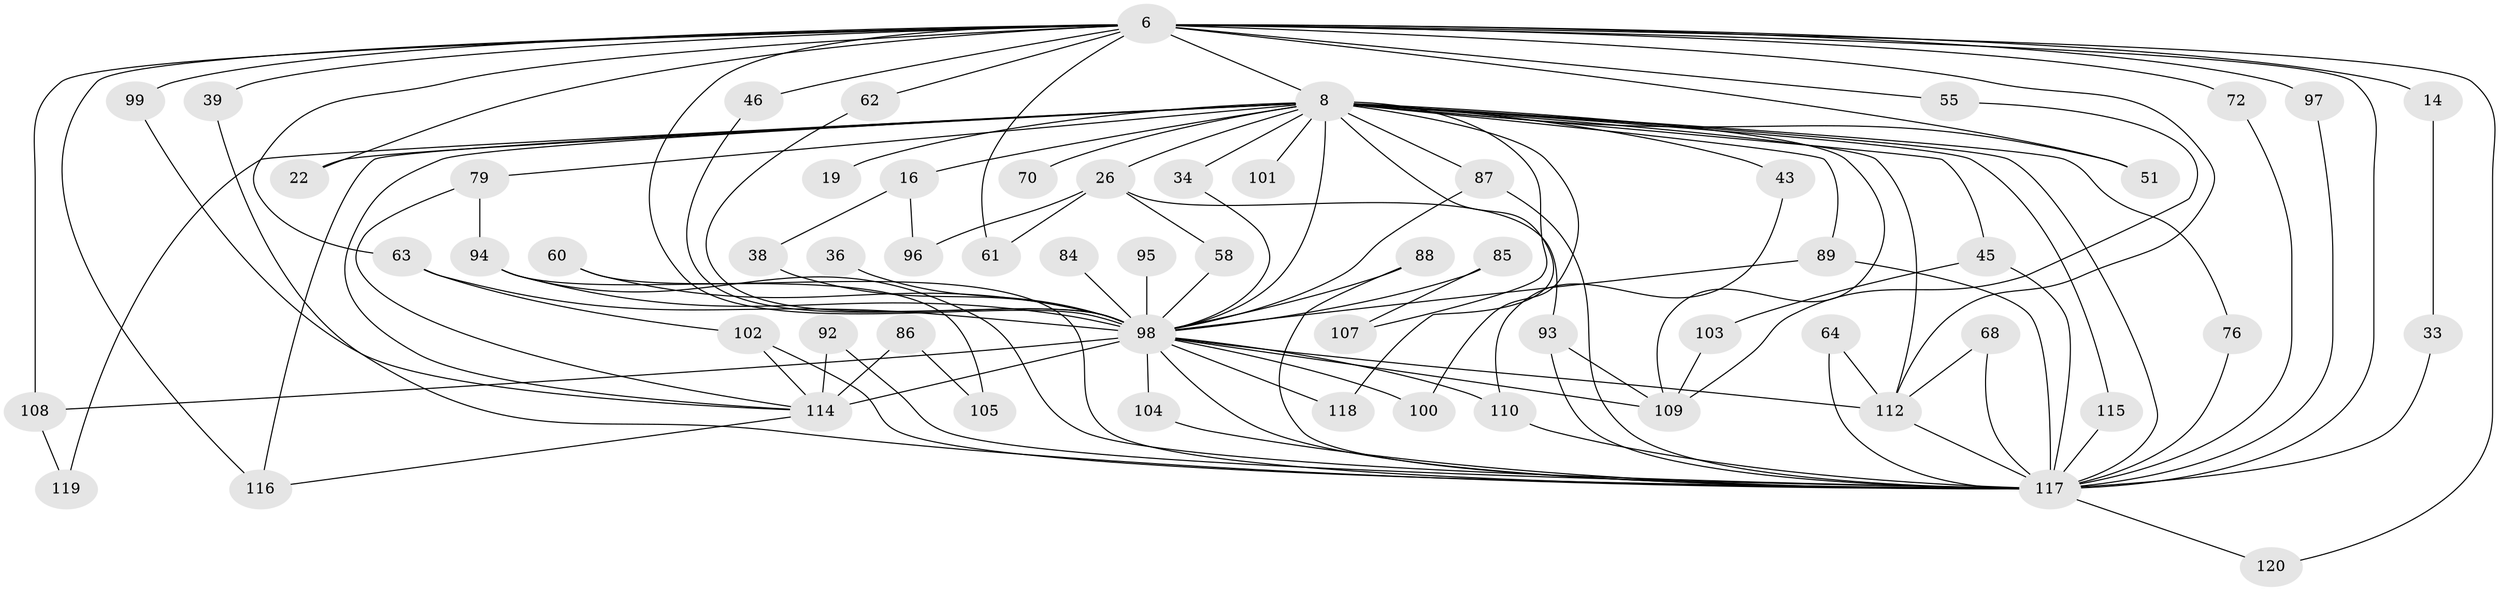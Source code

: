 // original degree distribution, {13: 0.008333333333333333, 24: 0.016666666666666666, 29: 0.008333333333333333, 34: 0.008333333333333333, 17: 0.008333333333333333, 18: 0.008333333333333333, 26: 0.008333333333333333, 22: 0.008333333333333333, 23: 0.008333333333333333, 6: 0.008333333333333333, 3: 0.2833333333333333, 7: 0.016666666666666666, 4: 0.058333333333333334, 2: 0.5, 5: 0.05}
// Generated by graph-tools (version 1.1) at 2025/46/03/09/25 04:46:25]
// undirected, 60 vertices, 115 edges
graph export_dot {
graph [start="1"]
  node [color=gray90,style=filled];
  6 [super="+5+1"];
  8 [super="+4"];
  14;
  16;
  19;
  22;
  26 [super="+24"];
  33;
  34;
  36;
  38;
  39;
  43;
  45 [super="+41+35"];
  46;
  51;
  55;
  58;
  60;
  61;
  62;
  63 [super="+27"];
  64;
  68;
  70;
  72;
  76;
  79 [super="+56"];
  84 [super="+37"];
  85;
  86;
  87 [super="+20+75"];
  88;
  89 [super="+29+74"];
  92;
  93 [super="+82"];
  94 [super="+57+73"];
  95;
  96;
  97;
  98 [super="+32+7"];
  99;
  100 [super="+65"];
  101;
  102;
  103;
  104 [super="+40"];
  105;
  107;
  108 [super="+71"];
  109 [super="+69+78"];
  110 [super="+81"];
  112 [super="+91+111"];
  114 [super="+30+83"];
  115 [super="+59+113"];
  116 [super="+42"];
  117 [super="+80+90+10+106"];
  118;
  119;
  120;
  6 -- 8 [weight=6];
  6 -- 14 [weight=2];
  6 -- 39;
  6 -- 46;
  6 -- 55;
  6 -- 62;
  6 -- 72;
  6 -- 97;
  6 -- 98 [weight=12];
  6 -- 99;
  6 -- 116;
  6 -- 63;
  6 -- 51;
  6 -- 22;
  6 -- 120;
  6 -- 61;
  6 -- 108;
  6 -- 117 [weight=7];
  6 -- 112;
  8 -- 16 [weight=2];
  8 -- 19 [weight=2];
  8 -- 43 [weight=2];
  8 -- 70 [weight=2];
  8 -- 79;
  8 -- 107;
  8 -- 118;
  8 -- 76;
  8 -- 22;
  8 -- 26 [weight=5];
  8 -- 34;
  8 -- 100 [weight=2];
  8 -- 101;
  8 -- 112 [weight=4];
  8 -- 51;
  8 -- 119;
  8 -- 98 [weight=6];
  8 -- 114 [weight=2];
  8 -- 109;
  8 -- 87 [weight=3];
  8 -- 45;
  8 -- 89;
  8 -- 117 [weight=6];
  8 -- 115;
  8 -- 116;
  14 -- 33;
  16 -- 38;
  16 -- 96;
  26 -- 58;
  26 -- 96;
  26 -- 61;
  26 -- 93;
  33 -- 117;
  34 -- 98;
  36 -- 98;
  38 -- 98;
  39 -- 117;
  43 -- 110;
  45 -- 103;
  45 -- 117 [weight=3];
  46 -- 98;
  55 -- 109;
  58 -- 98;
  60 -- 98;
  60 -- 117;
  62 -- 98;
  63 -- 102;
  63 -- 98 [weight=2];
  64 -- 117;
  64 -- 112;
  68 -- 117;
  68 -- 112;
  72 -- 117;
  76 -- 117;
  79 -- 114;
  79 -- 94;
  84 -- 98 [weight=3];
  85 -- 107;
  85 -- 98 [weight=2];
  86 -- 105;
  86 -- 114 [weight=2];
  87 -- 98;
  87 -- 117;
  88 -- 98;
  88 -- 117;
  89 -- 98 [weight=2];
  89 -- 117 [weight=2];
  92 -- 114;
  92 -- 117;
  93 -- 109;
  93 -- 117;
  94 -- 98 [weight=5];
  94 -- 117;
  94 -- 105;
  95 -- 98 [weight=2];
  97 -- 117;
  98 -- 108 [weight=2];
  98 -- 104 [weight=2];
  98 -- 114 [weight=7];
  98 -- 118;
  98 -- 100;
  98 -- 109 [weight=5];
  98 -- 110;
  98 -- 117 [weight=8];
  98 -- 112 [weight=2];
  99 -- 114;
  102 -- 114;
  102 -- 117;
  103 -- 109;
  104 -- 117;
  108 -- 119;
  110 -- 117;
  112 -- 117;
  114 -- 116;
  115 -- 117 [weight=3];
  117 -- 120;
}
